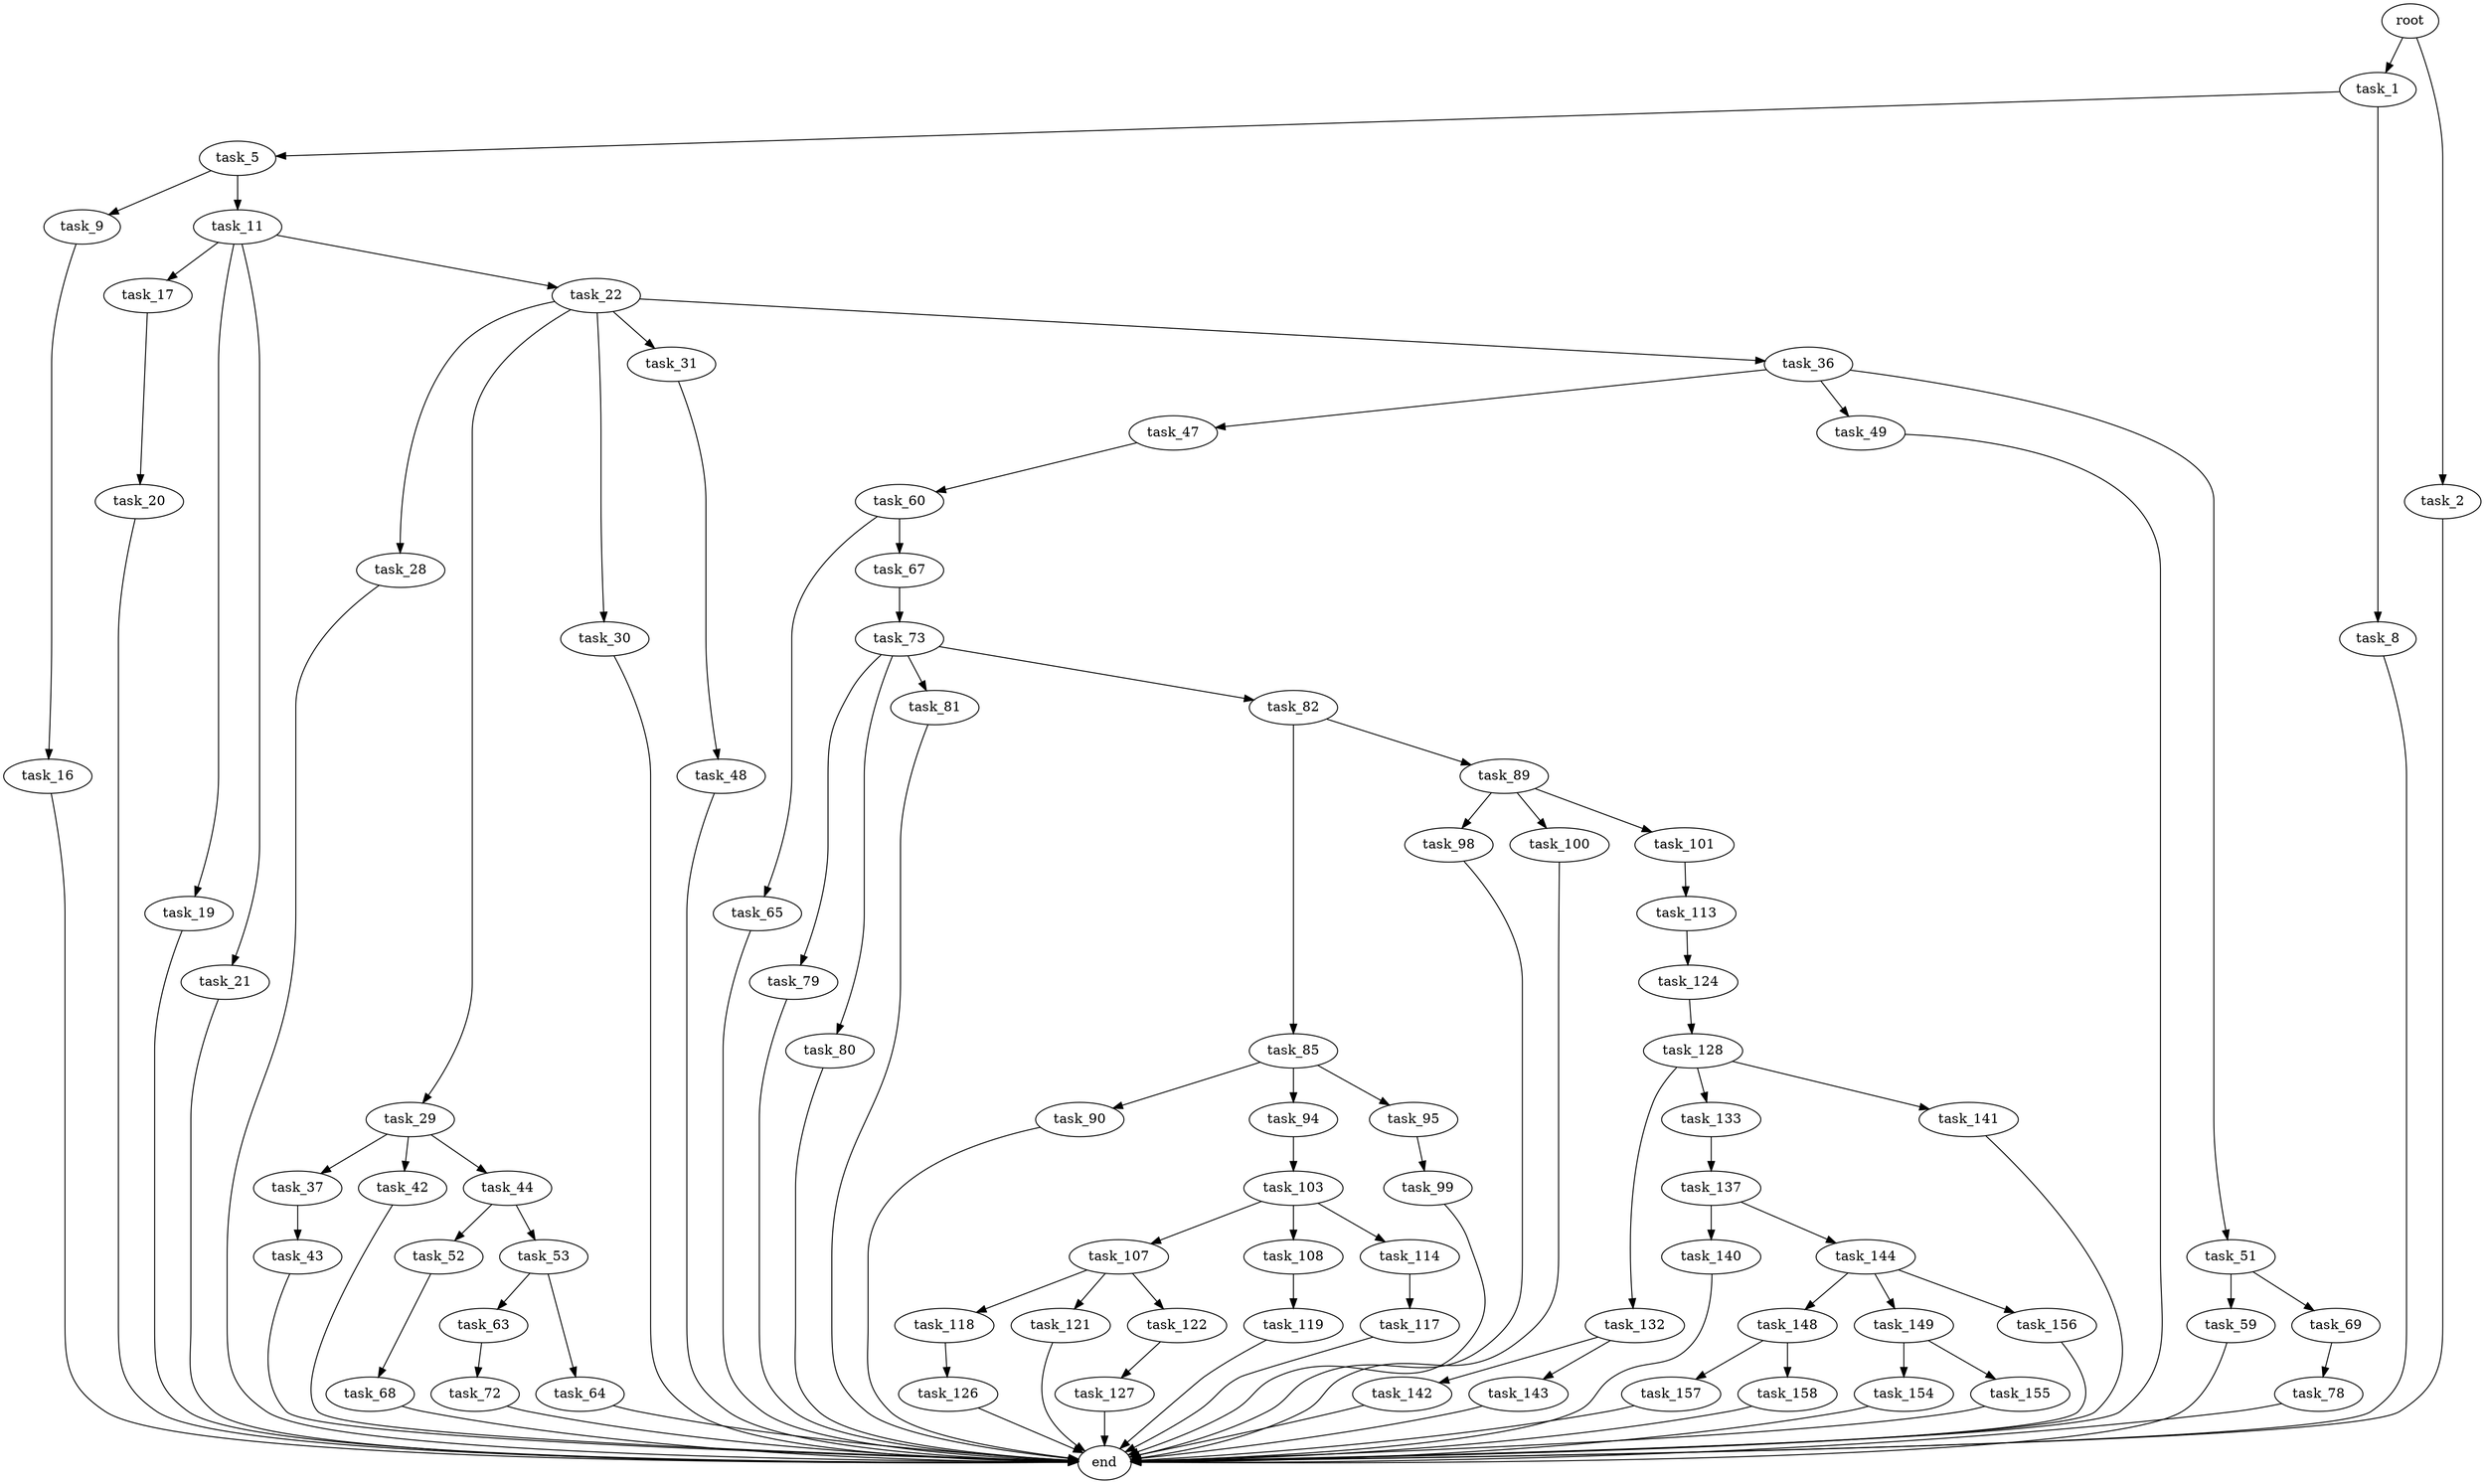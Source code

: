 digraph G {
  root [size="0.000000"];
  task_1 [size="782757789696.000000"];
  task_2 [size="28250632585.000000"];
  task_5 [size="1073741824000.000000"];
  task_8 [size="1847205393.000000"];
  task_9 [size="12212581313.000000"];
  task_11 [size="549755813888.000000"];
  task_16 [size="8589934592.000000"];
  task_17 [size="30008429091.000000"];
  task_19 [size="134217728000.000000"];
  task_20 [size="782757789696.000000"];
  task_21 [size="437347255038.000000"];
  task_22 [size="606174262083.000000"];
  task_28 [size="1073741824000.000000"];
  task_29 [size="40795850205.000000"];
  task_30 [size="1224257131739.000000"];
  task_31 [size="24875458895.000000"];
  task_36 [size="1709225735.000000"];
  task_37 [size="231928233984.000000"];
  task_42 [size="958211626757.000000"];
  task_43 [size="1055256862.000000"];
  task_44 [size="8589934592.000000"];
  task_47 [size="26424429158.000000"];
  task_48 [size="19803057934.000000"];
  task_49 [size="38699000953.000000"];
  task_51 [size="40889261526.000000"];
  task_52 [size="3591365552.000000"];
  task_53 [size="28991029248.000000"];
  task_59 [size="1327658394004.000000"];
  task_60 [size="1857155831.000000"];
  task_63 [size="1073741824000.000000"];
  task_64 [size="231928233984.000000"];
  task_65 [size="62647857660.000000"];
  task_67 [size="549755813888.000000"];
  task_68 [size="1421365353315.000000"];
  task_69 [size="231928233984.000000"];
  task_72 [size="242709252138.000000"];
  task_73 [size="147306051122.000000"];
  task_78 [size="864321368231.000000"];
  task_79 [size="8589934592.000000"];
  task_80 [size="160754482326.000000"];
  task_81 [size="68719476736.000000"];
  task_82 [size="124820511576.000000"];
  task_85 [size="4579654489.000000"];
  task_89 [size="422459313936.000000"];
  task_90 [size="368293445632.000000"];
  task_94 [size="11747992196.000000"];
  task_95 [size="992239778377.000000"];
  task_98 [size="16095287445.000000"];
  task_99 [size="549755813888.000000"];
  task_100 [size="1278117841844.000000"];
  task_101 [size="842626032.000000"];
  task_103 [size="6296599830.000000"];
  task_107 [size="68719476736.000000"];
  task_108 [size="251719560300.000000"];
  task_113 [size="361950299979.000000"];
  task_114 [size="1296701172305.000000"];
  task_117 [size="95178944255.000000"];
  task_118 [size="91327187184.000000"];
  task_119 [size="1073741824000.000000"];
  task_121 [size="10849876940.000000"];
  task_122 [size="368293445632.000000"];
  task_124 [size="764713418842.000000"];
  task_126 [size="134217728000.000000"];
  task_127 [size="2060956992.000000"];
  task_128 [size="54090856446.000000"];
  task_132 [size="549755813888.000000"];
  task_133 [size="63425772522.000000"];
  task_137 [size="43221032543.000000"];
  task_140 [size="1219910875.000000"];
  task_141 [size="782757789696.000000"];
  task_142 [size="368293445632.000000"];
  task_143 [size="80254191367.000000"];
  task_144 [size="13024002153.000000"];
  task_148 [size="68719476736.000000"];
  task_149 [size="134217728000.000000"];
  task_154 [size="23897124917.000000"];
  task_155 [size="309752474609.000000"];
  task_156 [size="53509925305.000000"];
  task_157 [size="58896226665.000000"];
  task_158 [size="8589934592.000000"];
  end [size="0.000000"];

  root -> task_1 [size="1.000000"];
  root -> task_2 [size="1.000000"];
  task_1 -> task_5 [size="679477248.000000"];
  task_1 -> task_8 [size="679477248.000000"];
  task_2 -> end [size="1.000000"];
  task_5 -> task_9 [size="838860800.000000"];
  task_5 -> task_11 [size="838860800.000000"];
  task_8 -> end [size="1.000000"];
  task_9 -> task_16 [size="411041792.000000"];
  task_11 -> task_17 [size="536870912.000000"];
  task_11 -> task_19 [size="536870912.000000"];
  task_11 -> task_21 [size="536870912.000000"];
  task_11 -> task_22 [size="536870912.000000"];
  task_16 -> end [size="1.000000"];
  task_17 -> task_20 [size="679477248.000000"];
  task_19 -> end [size="1.000000"];
  task_20 -> end [size="1.000000"];
  task_21 -> end [size="1.000000"];
  task_22 -> task_28 [size="838860800.000000"];
  task_22 -> task_29 [size="838860800.000000"];
  task_22 -> task_30 [size="838860800.000000"];
  task_22 -> task_31 [size="838860800.000000"];
  task_22 -> task_36 [size="838860800.000000"];
  task_28 -> end [size="1.000000"];
  task_29 -> task_37 [size="679477248.000000"];
  task_29 -> task_42 [size="679477248.000000"];
  task_29 -> task_44 [size="679477248.000000"];
  task_30 -> end [size="1.000000"];
  task_31 -> task_48 [size="411041792.000000"];
  task_36 -> task_47 [size="75497472.000000"];
  task_36 -> task_49 [size="75497472.000000"];
  task_36 -> task_51 [size="75497472.000000"];
  task_37 -> task_43 [size="301989888.000000"];
  task_42 -> end [size="1.000000"];
  task_43 -> end [size="1.000000"];
  task_44 -> task_52 [size="33554432.000000"];
  task_44 -> task_53 [size="33554432.000000"];
  task_47 -> task_60 [size="679477248.000000"];
  task_48 -> end [size="1.000000"];
  task_49 -> end [size="1.000000"];
  task_51 -> task_59 [size="679477248.000000"];
  task_51 -> task_69 [size="679477248.000000"];
  task_52 -> task_68 [size="209715200.000000"];
  task_53 -> task_63 [size="75497472.000000"];
  task_53 -> task_64 [size="75497472.000000"];
  task_59 -> end [size="1.000000"];
  task_60 -> task_65 [size="134217728.000000"];
  task_60 -> task_67 [size="134217728.000000"];
  task_63 -> task_72 [size="838860800.000000"];
  task_64 -> end [size="1.000000"];
  task_65 -> end [size="1.000000"];
  task_67 -> task_73 [size="536870912.000000"];
  task_68 -> end [size="1.000000"];
  task_69 -> task_78 [size="301989888.000000"];
  task_72 -> end [size="1.000000"];
  task_73 -> task_79 [size="134217728.000000"];
  task_73 -> task_80 [size="134217728.000000"];
  task_73 -> task_81 [size="134217728.000000"];
  task_73 -> task_82 [size="134217728.000000"];
  task_78 -> end [size="1.000000"];
  task_79 -> end [size="1.000000"];
  task_80 -> end [size="1.000000"];
  task_81 -> end [size="1.000000"];
  task_82 -> task_85 [size="301989888.000000"];
  task_82 -> task_89 [size="301989888.000000"];
  task_85 -> task_90 [size="134217728.000000"];
  task_85 -> task_94 [size="134217728.000000"];
  task_85 -> task_95 [size="134217728.000000"];
  task_89 -> task_98 [size="679477248.000000"];
  task_89 -> task_100 [size="679477248.000000"];
  task_89 -> task_101 [size="679477248.000000"];
  task_90 -> end [size="1.000000"];
  task_94 -> task_103 [size="301989888.000000"];
  task_95 -> task_99 [size="838860800.000000"];
  task_98 -> end [size="1.000000"];
  task_99 -> end [size="1.000000"];
  task_100 -> end [size="1.000000"];
  task_101 -> task_113 [size="75497472.000000"];
  task_103 -> task_107 [size="209715200.000000"];
  task_103 -> task_108 [size="209715200.000000"];
  task_103 -> task_114 [size="209715200.000000"];
  task_107 -> task_118 [size="134217728.000000"];
  task_107 -> task_121 [size="134217728.000000"];
  task_107 -> task_122 [size="134217728.000000"];
  task_108 -> task_119 [size="411041792.000000"];
  task_113 -> task_124 [size="838860800.000000"];
  task_114 -> task_117 [size="838860800.000000"];
  task_117 -> end [size="1.000000"];
  task_118 -> task_126 [size="75497472.000000"];
  task_119 -> end [size="1.000000"];
  task_121 -> end [size="1.000000"];
  task_122 -> task_127 [size="411041792.000000"];
  task_124 -> task_128 [size="679477248.000000"];
  task_126 -> end [size="1.000000"];
  task_127 -> end [size="1.000000"];
  task_128 -> task_132 [size="209715200.000000"];
  task_128 -> task_133 [size="209715200.000000"];
  task_128 -> task_141 [size="209715200.000000"];
  task_132 -> task_142 [size="536870912.000000"];
  task_132 -> task_143 [size="536870912.000000"];
  task_133 -> task_137 [size="134217728.000000"];
  task_137 -> task_140 [size="679477248.000000"];
  task_137 -> task_144 [size="679477248.000000"];
  task_140 -> end [size="1.000000"];
  task_141 -> end [size="1.000000"];
  task_142 -> end [size="1.000000"];
  task_143 -> end [size="1.000000"];
  task_144 -> task_148 [size="679477248.000000"];
  task_144 -> task_149 [size="679477248.000000"];
  task_144 -> task_156 [size="679477248.000000"];
  task_148 -> task_157 [size="134217728.000000"];
  task_148 -> task_158 [size="134217728.000000"];
  task_149 -> task_154 [size="209715200.000000"];
  task_149 -> task_155 [size="209715200.000000"];
  task_154 -> end [size="1.000000"];
  task_155 -> end [size="1.000000"];
  task_156 -> end [size="1.000000"];
  task_157 -> end [size="1.000000"];
  task_158 -> end [size="1.000000"];
}
